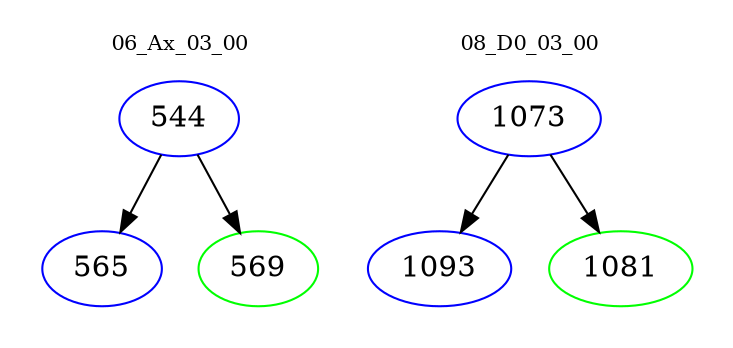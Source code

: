 digraph{
subgraph cluster_0 {
color = white
label = "06_Ax_03_00";
fontsize=10;
T0_544 [label="544", color="blue"]
T0_544 -> T0_565 [color="black"]
T0_565 [label="565", color="blue"]
T0_544 -> T0_569 [color="black"]
T0_569 [label="569", color="green"]
}
subgraph cluster_1 {
color = white
label = "08_D0_03_00";
fontsize=10;
T1_1073 [label="1073", color="blue"]
T1_1073 -> T1_1093 [color="black"]
T1_1093 [label="1093", color="blue"]
T1_1073 -> T1_1081 [color="black"]
T1_1081 [label="1081", color="green"]
}
}
